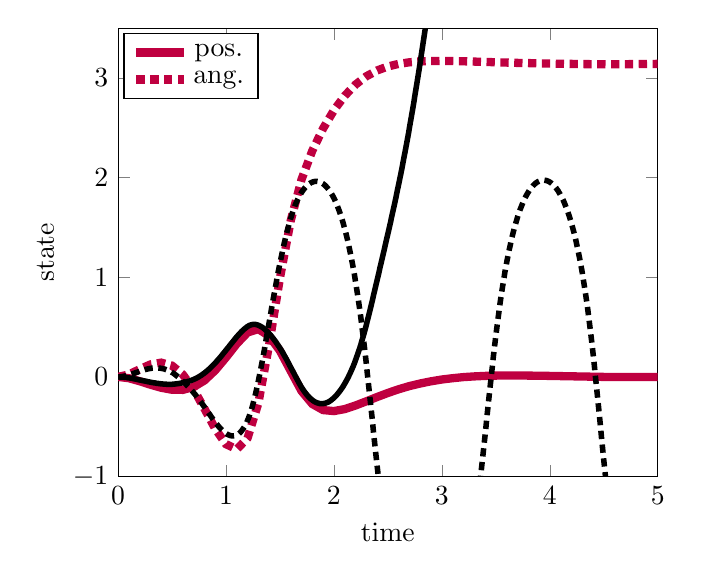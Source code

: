 \begin{tikzpicture}[]
\begin{axis}[legend style = {{at={(0.01,0.99)},anchor=north west}}, ylabel = {state}, xmin = {0.0}, xmax = {5.0}, axis equal image = {false}, ymax = {3.5}, xlabel = {time}, hide axis = {false}, ymin = {-1}]\addplot+ [mark = {}, color=purple, line width=3pt]coordinates {
(0.0, 0.0)
(0.1, -0.013)
(0.2, -0.043)
(0.3, -0.078)
(0.4, -0.109)
(0.5, -0.129)
(0.6, -0.13)
(0.7, -0.101)
(0.8, -0.036)
(0.9, 0.066)
(1.0, 0.195)
(1.1, 0.333)
(1.2, 0.446)
(1.3, 0.48)
(1.4, 0.41)
(1.5, 0.262)
(1.6, 0.059)
(1.7, -0.142)
(1.8, -0.272)
(1.9, -0.333)
(2.0, -0.343)
(2.1, -0.323)
(2.2, -0.287)
(2.3, -0.245)
(2.4, -0.202)
(2.5, -0.161)
(2.6, -0.124)
(2.7, -0.092)
(2.8, -0.066)
(2.9, -0.044)
(3.0, -0.026)
(3.1, -0.013)
(3.2, -0.002)
(3.3, 0.005)
(3.4, 0.01)
(3.5, 0.013)
(3.6, 0.014)
(3.7, 0.014)
(3.8, 0.013)
(3.9, 0.012)
(4.0, 0.01)
(4.1, 0.008)
(4.2, 0.006)
(4.3, 0.004)
(4.4, 0.002)
(4.5, 0.0)
(4.6, -0.001)
(4.7, -0.001)
(4.8, -0.001)
(4.9, -0.0)
(5.0, 0.0)
};
\addplot+ [mark = {}, color=purple, line width=3pt, densely dashed]coordinates {
(0.0, 0.0)
(0.1, 0.024)
(0.2, 0.077)
(0.3, 0.125)
(0.4, 0.143)
(0.5, 0.113)
(0.6, 0.024)
(0.7, -0.124)
(0.8, -0.318)
(0.9, -0.52)
(1.0, -0.675)
(1.1, -0.727)
(1.2, -0.614)
(1.3, -0.263)
(1.4, 0.324)
(1.5, 0.993)
(1.6, 1.569)
(1.7, 1.982)
(1.8, 2.271)
(1.9, 2.494)
(2.0, 2.676)
(2.1, 2.822)
(2.2, 2.934)
(2.3, 3.017)
(2.4, 3.076)
(2.5, 3.116)
(2.6, 3.142)
(2.7, 3.158)
(2.8, 3.167)
(2.9, 3.171)
(3.0, 3.172)
(3.1, 3.171)
(3.2, 3.168)
(3.3, 3.165)
(3.4, 3.162)
(3.5, 3.158)
(3.6, 3.155)
(3.7, 3.152)
(3.8, 3.15)
(3.9, 3.147)
(4.0, 3.145)
(4.1, 3.143)
(4.2, 3.142)
(4.3, 3.14)
(4.4, 3.139)
(4.5, 3.139)
(4.6, 3.138)
(4.7, 3.139)
(4.8, 3.14)
(4.9, 3.141)
(5.0, 3.142)
};
\addplot+ [mark = {}, color=black, line width=2pt]coordinates {
(0.0, 0.0)
(0.01, -0.0)
(0.02, -0.001)
(0.029, -0.001)
(0.039, -0.002)
(0.049, -0.003)
(0.059, -0.004)
(0.069, -0.005)
(0.079, -0.006)
(0.088, -0.008)
(0.098, -0.01)
(0.108, -0.011)
(0.118, -0.013)
(0.128, -0.015)
(0.138, -0.017)
(0.147, -0.019)
(0.157, -0.021)
(0.167, -0.023)
(0.177, -0.025)
(0.187, -0.028)
(0.196, -0.03)
(0.206, -0.032)
(0.216, -0.034)
(0.226, -0.037)
(0.236, -0.039)
(0.246, -0.041)
(0.255, -0.043)
(0.265, -0.045)
(0.275, -0.048)
(0.285, -0.05)
(0.295, -0.052)
(0.305, -0.054)
(0.314, -0.056)
(0.324, -0.058)
(0.334, -0.06)
(0.344, -0.061)
(0.354, -0.063)
(0.363, -0.065)
(0.373, -0.066)
(0.383, -0.067)
(0.393, -0.069)
(0.403, -0.07)
(0.413, -0.071)
(0.422, -0.072)
(0.432, -0.073)
(0.442, -0.073)
(0.452, -0.074)
(0.462, -0.074)
(0.472, -0.074)
(0.481, -0.074)
(0.491, -0.074)
(0.501, -0.074)
(0.511, -0.073)
(0.521, -0.072)
(0.53, -0.071)
(0.54, -0.07)
(0.55, -0.068)
(0.56, -0.067)
(0.57, -0.065)
(0.58, -0.063)
(0.589, -0.061)
(0.599, -0.059)
(0.609, -0.056)
(0.619, -0.054)
(0.629, -0.051)
(0.639, -0.048)
(0.648, -0.045)
(0.658, -0.042)
(0.668, -0.039)
(0.678, -0.035)
(0.688, -0.031)
(0.697, -0.027)
(0.707, -0.022)
(0.717, -0.017)
(0.727, -0.012)
(0.737, -0.006)
(0.747, -0.0)
(0.756, 0.006)
(0.766, 0.013)
(0.776, 0.02)
(0.786, 0.028)
(0.796, 0.035)
(0.806, 0.044)
(0.815, 0.052)
(0.825, 0.061)
(0.835, 0.07)
(0.845, 0.08)
(0.855, 0.09)
(0.864, 0.1)
(0.874, 0.111)
(0.884, 0.121)
(0.894, 0.133)
(0.904, 0.144)
(0.914, 0.156)
(0.923, 0.168)
(0.933, 0.18)
(0.943, 0.192)
(0.953, 0.205)
(0.963, 0.218)
(0.972, 0.231)
(0.982, 0.244)
(0.992, 0.257)
(1.002, 0.271)
(1.012, 0.284)
(1.022, 0.297)
(1.031, 0.31)
(1.041, 0.324)
(1.051, 0.337)
(1.061, 0.35)
(1.071, 0.364)
(1.081, 0.377)
(1.09, 0.39)
(1.1, 0.403)
(1.11, 0.415)
(1.12, 0.427)
(1.13, 0.438)
(1.139, 0.449)
(1.149, 0.46)
(1.159, 0.47)
(1.169, 0.48)
(1.179, 0.489)
(1.189, 0.497)
(1.198, 0.505)
(1.208, 0.511)
(1.218, 0.517)
(1.228, 0.521)
(1.238, 0.524)
(1.248, 0.526)
(1.257, 0.527)
(1.267, 0.527)
(1.277, 0.526)
(1.287, 0.523)
(1.297, 0.52)
(1.306, 0.516)
(1.316, 0.51)
(1.326, 0.504)
(1.336, 0.498)
(1.346, 0.49)
(1.356, 0.481)
(1.365, 0.472)
(1.375, 0.462)
(1.385, 0.452)
(1.395, 0.441)
(1.405, 0.429)
(1.415, 0.417)
(1.424, 0.404)
(1.434, 0.391)
(1.444, 0.377)
(1.454, 0.362)
(1.464, 0.348)
(1.473, 0.332)
(1.483, 0.317)
(1.493, 0.301)
(1.503, 0.284)
(1.513, 0.267)
(1.523, 0.249)
(1.532, 0.231)
(1.542, 0.212)
(1.552, 0.193)
(1.562, 0.174)
(1.572, 0.153)
(1.582, 0.133)
(1.591, 0.113)
(1.601, 0.093)
(1.611, 0.073)
(1.621, 0.053)
(1.631, 0.033)
(1.64, 0.013)
(1.65, -0.007)
(1.66, -0.027)
(1.67, -0.047)
(1.68, -0.067)
(1.69, -0.086)
(1.699, -0.104)
(1.709, -0.12)
(1.719, -0.136)
(1.729, -0.151)
(1.739, -0.166)
(1.749, -0.179)
(1.758, -0.191)
(1.768, -0.202)
(1.778, -0.213)
(1.788, -0.223)
(1.798, -0.231)
(1.807, -0.239)
(1.817, -0.246)
(1.827, -0.252)
(1.837, -0.257)
(1.847, -0.261)
(1.857, -0.264)
(1.866, -0.267)
(1.876, -0.268)
(1.886, -0.269)
(1.896, -0.269)
(1.906, -0.267)
(1.916, -0.265)
(1.925, -0.262)
(1.935, -0.258)
(1.945, -0.254)
(1.955, -0.248)
(1.965, -0.241)
(1.974, -0.234)
(1.984, -0.225)
(1.994, -0.216)
(2.004, -0.206)
(2.014, -0.195)
(2.024, -0.184)
(2.033, -0.172)
(2.043, -0.159)
(2.053, -0.145)
(2.063, -0.13)
(2.073, -0.115)
(2.083, -0.099)
(2.092, -0.082)
(2.102, -0.064)
(2.112, -0.045)
(2.122, -0.025)
(2.132, -0.005)
(2.141, 0.017)
(2.151, 0.039)
(2.161, 0.063)
(2.171, 0.088)
(2.181, 0.113)
(2.191, 0.14)
(2.2, 0.168)
(2.21, 0.198)
(2.22, 0.228)
(2.23, 0.26)
(2.24, 0.292)
(2.25, 0.327)
(2.259, 0.362)
(2.269, 0.398)
(2.279, 0.436)
(2.289, 0.475)
(2.299, 0.516)
(2.308, 0.557)
(2.318, 0.599)
(2.328, 0.642)
(2.338, 0.686)
(2.348, 0.73)
(2.358, 0.775)
(2.367, 0.82)
(2.377, 0.865)
(2.387, 0.911)
(2.397, 0.956)
(2.407, 1.002)
(2.417, 1.047)
(2.426, 1.093)
(2.436, 1.138)
(2.446, 1.184)
(2.456, 1.23)
(2.466, 1.275)
(2.475, 1.321)
(2.485, 1.367)
(2.495, 1.414)
(2.505, 1.46)
(2.515, 1.507)
(2.525, 1.554)
(2.534, 1.602)
(2.544, 1.65)
(2.554, 1.698)
(2.564, 1.747)
(2.574, 1.797)
(2.583, 1.847)
(2.593, 1.898)
(2.603, 1.949)
(2.613, 2.002)
(2.623, 2.055)
(2.633, 2.109)
(2.642, 2.163)
(2.652, 2.219)
(2.662, 2.275)
(2.672, 2.333)
(2.682, 2.391)
(2.692, 2.45)
(2.701, 2.51)
(2.711, 2.571)
(2.721, 2.633)
(2.731, 2.695)
(2.741, 2.759)
(2.75, 2.823)
(2.76, 2.889)
(2.77, 2.955)
(2.78, 3.022)
(2.79, 3.09)
(2.8, 3.159)
(2.809, 3.228)
(2.819, 3.299)
(2.829, 3.371)
(2.839, 3.443)
(2.849, 3.516)
(2.859, 3.59)
(2.868, 3.665)
(2.878, 3.741)
(2.888, 3.818)
(2.898, 3.896)
(2.908, 3.974)
(2.917, 4.053)
(2.927, 4.133)
(2.937, 4.214)
(2.947, 4.296)
(2.957, 4.379)
(2.967, 4.463)
(2.976, 4.547)
(2.986, 4.633)
(2.996, 4.719)
(3.006, 4.806)
(3.016, 4.894)
(3.026, 4.983)
(3.035, 5.073)
(3.045, 5.164)
(3.055, 5.256)
(3.065, 5.348)
(3.075, 5.442)
(3.084, 5.536)
(3.094, 5.631)
(3.104, 5.727)
(3.114, 5.824)
(3.124, 5.922)
(3.134, 6.021)
(3.143, 6.12)
(3.153, 6.221)
(3.163, 6.322)
(3.173, 6.424)
(3.183, 6.526)
(3.193, 6.63)
(3.202, 6.734)
(3.212, 6.838)
(3.222, 6.943)
(3.232, 7.049)
(3.242, 7.155)
(3.251, 7.262)
(3.261, 7.369)
(3.271, 7.476)
(3.281, 7.583)
(3.291, 7.691)
(3.301, 7.799)
(3.31, 7.907)
(3.32, 8.015)
(3.33, 8.123)
(3.34, 8.231)
(3.35, 8.339)
(3.36, 8.447)
(3.369, 8.556)
(3.379, 8.664)
(3.389, 8.772)
(3.399, 8.88)
(3.409, 8.989)
(3.418, 9.098)
(3.428, 9.207)
(3.438, 9.317)
(3.448, 9.428)
(3.458, 9.539)
(3.468, 9.651)
(3.477, 9.764)
(3.487, 9.878)
(3.497, 9.994)
(3.507, 10.111)
(3.517, 10.228)
(3.527, 10.348)
(3.536, 10.468)
(3.546, 10.59)
(3.556, 10.712)
(3.566, 10.837)
(3.576, 10.962)
(3.585, 11.088)
(3.595, 11.216)
(3.605, 11.345)
(3.615, 11.474)
(3.625, 11.605)
(3.635, 11.737)
(3.644, 11.869)
(3.654, 12.003)
(3.664, 12.138)
(3.674, 12.273)
(3.684, 12.41)
(3.694, 12.548)
(3.703, 12.686)
(3.713, 12.826)
(3.723, 12.967)
(3.733, 13.109)
(3.743, 13.251)
(3.752, 13.395)
(3.762, 13.54)
(3.772, 13.686)
(3.782, 13.832)
(3.792, 13.98)
(3.802, 14.128)
(3.811, 14.277)
(3.821, 14.428)
(3.831, 14.579)
(3.841, 14.731)
(3.851, 14.884)
(3.861, 15.038)
(3.87, 15.193)
(3.88, 15.349)
(3.89, 15.505)
(3.9, 15.663)
(3.91, 15.821)
(3.919, 15.981)
(3.929, 16.141)
(3.939, 16.302)
(3.949, 16.464)
(3.959, 16.627)
(3.969, 16.791)
(3.978, 16.956)
(3.988, 17.121)
(3.998, 17.288)
(4.008, 17.455)
(4.018, 17.624)
(4.028, 17.793)
(4.037, 17.963)
(4.047, 18.134)
(4.057, 18.306)
(4.067, 18.479)
(4.077, 18.653)
(4.086, 18.828)
(4.096, 19.003)
(4.106, 19.18)
(4.116, 19.358)
(4.126, 19.536)
(4.136, 19.716)
(4.145, 19.896)
(4.155, 20.077)
(4.165, 20.26)
(4.175, 20.443)
(4.185, 20.627)
(4.194, 20.813)
(4.204, 20.999)
(4.214, 21.187)
(4.224, 21.375)
(4.234, 21.565)
(4.244, 21.756)
(4.253, 21.948)
(4.263, 22.141)
(4.273, 22.335)
(4.283, 22.531)
(4.293, 22.728)
(4.303, 22.926)
(4.312, 23.126)
(4.322, 23.327)
(4.332, 23.529)
(4.342, 23.733)
(4.352, 23.938)
(4.361, 24.145)
(4.371, 24.353)
(4.381, 24.563)
(4.391, 24.774)
(4.401, 24.987)
(4.411, 25.201)
(4.42, 25.416)
(4.43, 25.633)
(4.44, 25.851)
(4.45, 26.069)
(4.46, 26.288)
(4.47, 26.508)
(4.479, 26.728)
(4.489, 26.949)
(4.499, 27.17)
(4.509, 27.391)
(4.519, 27.612)
(4.528, 27.833)
(4.538, 28.054)
(4.548, 28.276)
(4.558, 28.497)
(4.568, 28.719)
(4.578, 28.941)
(4.587, 29.163)
(4.597, 29.385)
(4.607, 29.608)
(4.617, 29.831)
(4.627, 30.055)
(4.637, 30.279)
(4.646, 30.504)
(4.656, 30.729)
(4.666, 30.955)
(4.676, 31.182)
(4.686, 31.41)
(4.695, 31.638)
(4.705, 31.868)
(4.715, 32.098)
(4.725, 32.33)
(4.735, 32.562)
(4.745, 32.796)
(4.754, 33.03)
(4.764, 33.265)
(4.774, 33.501)
(4.784, 33.737)
(4.794, 33.975)
(4.804, 34.213)
(4.813, 34.453)
(4.823, 34.693)
(4.833, 34.934)
(4.843, 35.176)
(4.853, 35.419)
(4.862, 35.663)
(4.872, 35.908)
(4.882, 36.153)
(4.892, 36.399)
(4.902, 36.647)
(4.912, 36.894)
(4.921, 37.143)
(4.931, 37.393)
(4.941, 37.643)
(4.951, 37.895)
(4.961, 38.147)
(4.971, 38.4)
(4.98, 38.653)
(4.99, 38.908)
(5.0, 39.163)
};
\addlegendentry{pos.}
\addplot+ [mark = {}, color=black, line width=2pt, densely dashed]coordinates {
(0.0, 0.0)
(0.01, 0.0)
(0.02, 0.001)
(0.029, 0.002)
(0.039, 0.004)
(0.049, 0.006)
(0.059, 0.008)
(0.069, 0.01)
(0.079, 0.013)
(0.088, 0.015)
(0.098, 0.019)
(0.108, 0.022)
(0.118, 0.026)
(0.128, 0.029)
(0.138, 0.033)
(0.147, 0.036)
(0.157, 0.04)
(0.167, 0.044)
(0.177, 0.047)
(0.187, 0.051)
(0.196, 0.055)
(0.206, 0.059)
(0.216, 0.062)
(0.226, 0.066)
(0.236, 0.069)
(0.246, 0.072)
(0.255, 0.075)
(0.265, 0.077)
(0.275, 0.08)
(0.285, 0.082)
(0.295, 0.084)
(0.305, 0.086)
(0.314, 0.088)
(0.324, 0.089)
(0.334, 0.089)
(0.344, 0.09)
(0.354, 0.09)
(0.363, 0.09)
(0.373, 0.089)
(0.383, 0.088)
(0.393, 0.087)
(0.403, 0.086)
(0.413, 0.083)
(0.422, 0.081)
(0.432, 0.078)
(0.442, 0.074)
(0.452, 0.07)
(0.462, 0.066)
(0.472, 0.061)
(0.481, 0.056)
(0.491, 0.051)
(0.501, 0.044)
(0.511, 0.038)
(0.521, 0.03)
(0.53, 0.023)
(0.54, 0.014)
(0.55, 0.005)
(0.56, -0.004)
(0.57, -0.014)
(0.58, -0.023)
(0.589, -0.033)
(0.599, -0.043)
(0.609, -0.053)
(0.619, -0.063)
(0.629, -0.074)
(0.639, -0.085)
(0.648, -0.096)
(0.658, -0.107)
(0.668, -0.119)
(0.678, -0.13)
(0.688, -0.142)
(0.697, -0.155)
(0.707, -0.167)
(0.717, -0.18)
(0.727, -0.194)
(0.737, -0.208)
(0.747, -0.222)
(0.756, -0.236)
(0.766, -0.25)
(0.776, -0.265)
(0.786, -0.28)
(0.796, -0.295)
(0.806, -0.31)
(0.815, -0.325)
(0.825, -0.341)
(0.835, -0.356)
(0.845, -0.371)
(0.855, -0.386)
(0.864, -0.401)
(0.874, -0.416)
(0.884, -0.431)
(0.894, -0.446)
(0.904, -0.46)
(0.914, -0.473)
(0.923, -0.486)
(0.933, -0.499)
(0.943, -0.511)
(0.953, -0.522)
(0.963, -0.533)
(0.972, -0.543)
(0.982, -0.553)
(0.992, -0.562)
(1.002, -0.569)
(1.012, -0.576)
(1.022, -0.581)
(1.031, -0.585)
(1.041, -0.589)
(1.051, -0.591)
(1.061, -0.592)
(1.071, -0.592)
(1.081, -0.591)
(1.09, -0.589)
(1.1, -0.584)
(1.11, -0.578)
(1.12, -0.57)
(1.13, -0.56)
(1.139, -0.549)
(1.149, -0.535)
(1.159, -0.52)
(1.169, -0.504)
(1.179, -0.485)
(1.189, -0.465)
(1.198, -0.441)
(1.208, -0.415)
(1.218, -0.386)
(1.228, -0.354)
(1.238, -0.32)
(1.248, -0.282)
(1.257, -0.243)
(1.267, -0.2)
(1.277, -0.155)
(1.287, -0.108)
(1.297, -0.058)
(1.306, -0.007)
(1.316, 0.047)
(1.326, 0.102)
(1.336, 0.158)
(1.346, 0.216)
(1.356, 0.275)
(1.365, 0.335)
(1.375, 0.395)
(1.385, 0.456)
(1.395, 0.517)
(1.405, 0.578)
(1.415, 0.639)
(1.424, 0.7)
(1.434, 0.76)
(1.444, 0.819)
(1.454, 0.878)
(1.464, 0.936)
(1.473, 0.993)
(1.483, 1.048)
(1.493, 1.103)
(1.503, 1.156)
(1.513, 1.208)
(1.523, 1.258)
(1.532, 1.306)
(1.542, 1.353)
(1.552, 1.399)
(1.562, 1.442)
(1.572, 1.484)
(1.582, 1.524)
(1.591, 1.562)
(1.601, 1.597)
(1.611, 1.631)
(1.621, 1.663)
(1.631, 1.693)
(1.64, 1.721)
(1.65, 1.747)
(1.66, 1.771)
(1.67, 1.793)
(1.68, 1.814)
(1.69, 1.833)
(1.699, 1.85)
(1.709, 1.866)
(1.719, 1.881)
(1.729, 1.895)
(1.739, 1.907)
(1.749, 1.918)
(1.758, 1.928)
(1.768, 1.936)
(1.778, 1.943)
(1.788, 1.949)
(1.798, 1.954)
(1.807, 1.958)
(1.817, 1.961)
(1.827, 1.962)
(1.837, 1.963)
(1.847, 1.962)
(1.857, 1.96)
(1.866, 1.957)
(1.876, 1.953)
(1.886, 1.947)
(1.896, 1.941)
(1.906, 1.933)
(1.916, 1.924)
(1.925, 1.914)
(1.935, 1.903)
(1.945, 1.89)
(1.955, 1.877)
(1.965, 1.861)
(1.974, 1.845)
(1.984, 1.827)
(1.994, 1.807)
(2.004, 1.786)
(2.014, 1.763)
(2.024, 1.739)
(2.033, 1.713)
(2.043, 1.685)
(2.053, 1.655)
(2.063, 1.624)
(2.073, 1.591)
(2.083, 1.555)
(2.092, 1.518)
(2.102, 1.479)
(2.112, 1.438)
(2.122, 1.394)
(2.132, 1.348)
(2.141, 1.3)
(2.151, 1.249)
(2.161, 1.196)
(2.171, 1.14)
(2.181, 1.082)
(2.191, 1.021)
(2.2, 0.956)
(2.21, 0.889)
(2.22, 0.819)
(2.23, 0.746)
(2.24, 0.67)
(2.25, 0.59)
(2.259, 0.507)
(2.269, 0.421)
(2.279, 0.332)
(2.289, 0.241)
(2.299, 0.146)
(2.308, 0.049)
(2.318, -0.05)
(2.328, -0.15)
(2.338, -0.251)
(2.348, -0.353)
(2.358, -0.456)
(2.367, -0.558)
(2.377, -0.659)
(2.387, -0.76)
(2.397, -0.859)
(2.407, -0.957)
(2.417, -1.053)
(2.426, -1.147)
(2.436, -1.24)
(2.446, -1.331)
(2.456, -1.42)
(2.466, -1.507)
(2.475, -1.592)
(2.485, -1.675)
(2.495, -1.756)
(2.505, -1.835)
(2.515, -1.912)
(2.525, -1.987)
(2.534, -2.06)
(2.544, -2.131)
(2.554, -2.199)
(2.564, -2.265)
(2.574, -2.329)
(2.583, -2.391)
(2.593, -2.45)
(2.603, -2.507)
(2.613, -2.562)
(2.623, -2.614)
(2.633, -2.664)
(2.642, -2.712)
(2.652, -2.757)
(2.662, -2.8)
(2.672, -2.84)
(2.682, -2.878)
(2.692, -2.915)
(2.701, -2.948)
(2.711, -2.98)
(2.721, -3.01)
(2.731, -3.037)
(2.741, -3.063)
(2.75, -3.087)
(2.76, -3.108)
(2.77, -3.128)
(2.78, -3.146)
(2.79, -3.163)
(2.8, -3.178)
(2.809, -3.191)
(2.819, -3.202)
(2.829, -3.212)
(2.839, -3.22)
(2.849, -3.226)
(2.859, -3.231)
(2.868, -3.235)
(2.878, -3.236)
(2.888, -3.237)
(2.898, -3.236)
(2.908, -3.233)
(2.917, -3.229)
(2.927, -3.223)
(2.937, -3.215)
(2.947, -3.206)
(2.957, -3.196)
(2.967, -3.183)
(2.976, -3.169)
(2.986, -3.154)
(2.996, -3.136)
(3.006, -3.117)
(3.016, -3.096)
(3.026, -3.073)
(3.035, -3.048)
(3.045, -3.022)
(3.055, -2.993)
(3.065, -2.962)
(3.075, -2.929)
(3.084, -2.894)
(3.094, -2.857)
(3.104, -2.817)
(3.114, -2.775)
(3.124, -2.731)
(3.134, -2.684)
(3.143, -2.636)
(3.153, -2.584)
(3.163, -2.531)
(3.173, -2.475)
(3.183, -2.416)
(3.193, -2.356)
(3.202, -2.293)
(3.212, -2.227)
(3.222, -2.16)
(3.232, -2.09)
(3.242, -2.018)
(3.251, -1.944)
(3.261, -1.868)
(3.271, -1.79)
(3.281, -1.709)
(3.291, -1.627)
(3.301, -1.543)
(3.31, -1.457)
(3.32, -1.369)
(3.33, -1.278)
(3.34, -1.187)
(3.35, -1.093)
(3.36, -0.997)
(3.369, -0.9)
(3.379, -0.802)
(3.389, -0.702)
(3.399, -0.601)
(3.409, -0.499)
(3.418, -0.397)
(3.428, -0.295)
(3.438, -0.193)
(3.448, -0.092)
(3.458, 0.008)
(3.468, 0.106)
(3.477, 0.201)
(3.487, 0.294)
(3.497, 0.384)
(3.507, 0.471)
(3.517, 0.556)
(3.527, 0.637)
(3.536, 0.714)
(3.546, 0.789)
(3.556, 0.86)
(3.566, 0.929)
(3.576, 0.994)
(3.585, 1.057)
(3.595, 1.116)
(3.605, 1.173)
(3.615, 1.227)
(3.625, 1.279)
(3.635, 1.328)
(3.644, 1.375)
(3.654, 1.42)
(3.664, 1.462)
(3.674, 1.502)
(3.684, 1.54)
(3.694, 1.576)
(3.703, 1.61)
(3.713, 1.642)
(3.723, 1.673)
(3.733, 1.701)
(3.743, 1.728)
(3.752, 1.753)
(3.762, 1.777)
(3.772, 1.799)
(3.782, 1.82)
(3.792, 1.839)
(3.802, 1.857)
(3.811, 1.873)
(3.821, 1.888)
(3.831, 1.902)
(3.841, 1.915)
(3.851, 1.926)
(3.861, 1.936)
(3.87, 1.945)
(3.88, 1.953)
(3.89, 1.959)
(3.9, 1.964)
(3.91, 1.969)
(3.919, 1.972)
(3.929, 1.974)
(3.939, 1.975)
(3.949, 1.975)
(3.959, 1.973)
(3.969, 1.971)
(3.978, 1.967)
(3.988, 1.963)
(3.998, 1.957)
(4.008, 1.95)
(4.018, 1.942)
(4.028, 1.933)
(4.037, 1.922)
(4.047, 1.911)
(4.057, 1.898)
(4.067, 1.883)
(4.077, 1.868)
(4.086, 1.851)
(4.096, 1.833)
(4.106, 1.813)
(4.116, 1.792)
(4.126, 1.77)
(4.136, 1.745)
(4.145, 1.72)
(4.155, 1.692)
(4.165, 1.663)
(4.175, 1.632)
(4.185, 1.599)
(4.194, 1.565)
(4.204, 1.528)
(4.214, 1.49)
(4.224, 1.449)
(4.234, 1.406)
(4.244, 1.36)
(4.253, 1.312)
(4.263, 1.262)
(4.273, 1.209)
(4.283, 1.154)
(4.293, 1.095)
(4.303, 1.034)
(4.312, 0.969)
(4.322, 0.901)
(4.332, 0.83)
(4.342, 0.756)
(4.352, 0.678)
(4.361, 0.597)
(4.371, 0.512)
(4.381, 0.423)
(4.391, 0.331)
(4.401, 0.235)
(4.411, 0.137)
(4.42, 0.035)
(4.43, -0.069)
(4.44, -0.175)
(4.45, -0.282)
(4.46, -0.39)
(4.47, -0.498)
(4.479, -0.606)
(4.489, -0.714)
(4.499, -0.821)
(4.509, -0.926)
(4.519, -1.031)
(4.528, -1.133)
(4.538, -1.234)
(4.548, -1.333)
(4.558, -1.43)
(4.568, -1.526)
(4.578, -1.619)
(4.587, -1.711)
(4.597, -1.8)
(4.607, -1.887)
(4.617, -1.973)
(4.627, -2.056)
(4.637, -2.136)
(4.646, -2.215)
(4.656, -2.291)
(4.666, -2.365)
(4.676, -2.436)
(4.686, -2.504)
(4.695, -2.57)
(4.705, -2.634)
(4.715, -2.695)
(4.725, -2.753)
(4.735, -2.808)
(4.745, -2.862)
(4.754, -2.913)
(4.764, -2.962)
(4.774, -3.009)
(4.784, -3.054)
(4.794, -3.097)
(4.804, -3.139)
(4.813, -3.178)
(4.823, -3.216)
(4.833, -3.252)
(4.843, -3.287)
(4.853, -3.32)
(4.862, -3.352)
(4.872, -3.382)
(4.882, -3.412)
(4.892, -3.44)
(4.902, -3.467)
(4.912, -3.494)
(4.921, -3.519)
(4.931, -3.544)
(4.941, -3.568)
(4.951, -3.591)
(4.961, -3.614)
(4.971, -3.636)
(4.98, -3.658)
(4.99, -3.679)
(5.0, -3.7)
};
\addlegendentry{ang.}
\end{axis}

\end{tikzpicture}
